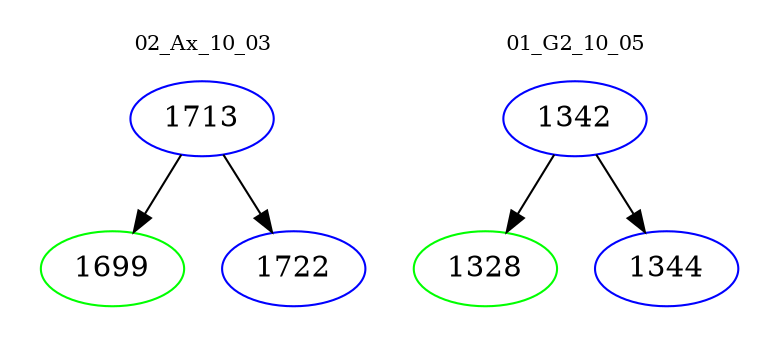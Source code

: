 digraph{
subgraph cluster_0 {
color = white
label = "02_Ax_10_03";
fontsize=10;
T0_1713 [label="1713", color="blue"]
T0_1713 -> T0_1699 [color="black"]
T0_1699 [label="1699", color="green"]
T0_1713 -> T0_1722 [color="black"]
T0_1722 [label="1722", color="blue"]
}
subgraph cluster_1 {
color = white
label = "01_G2_10_05";
fontsize=10;
T1_1342 [label="1342", color="blue"]
T1_1342 -> T1_1328 [color="black"]
T1_1328 [label="1328", color="green"]
T1_1342 -> T1_1344 [color="black"]
T1_1344 [label="1344", color="blue"]
}
}
